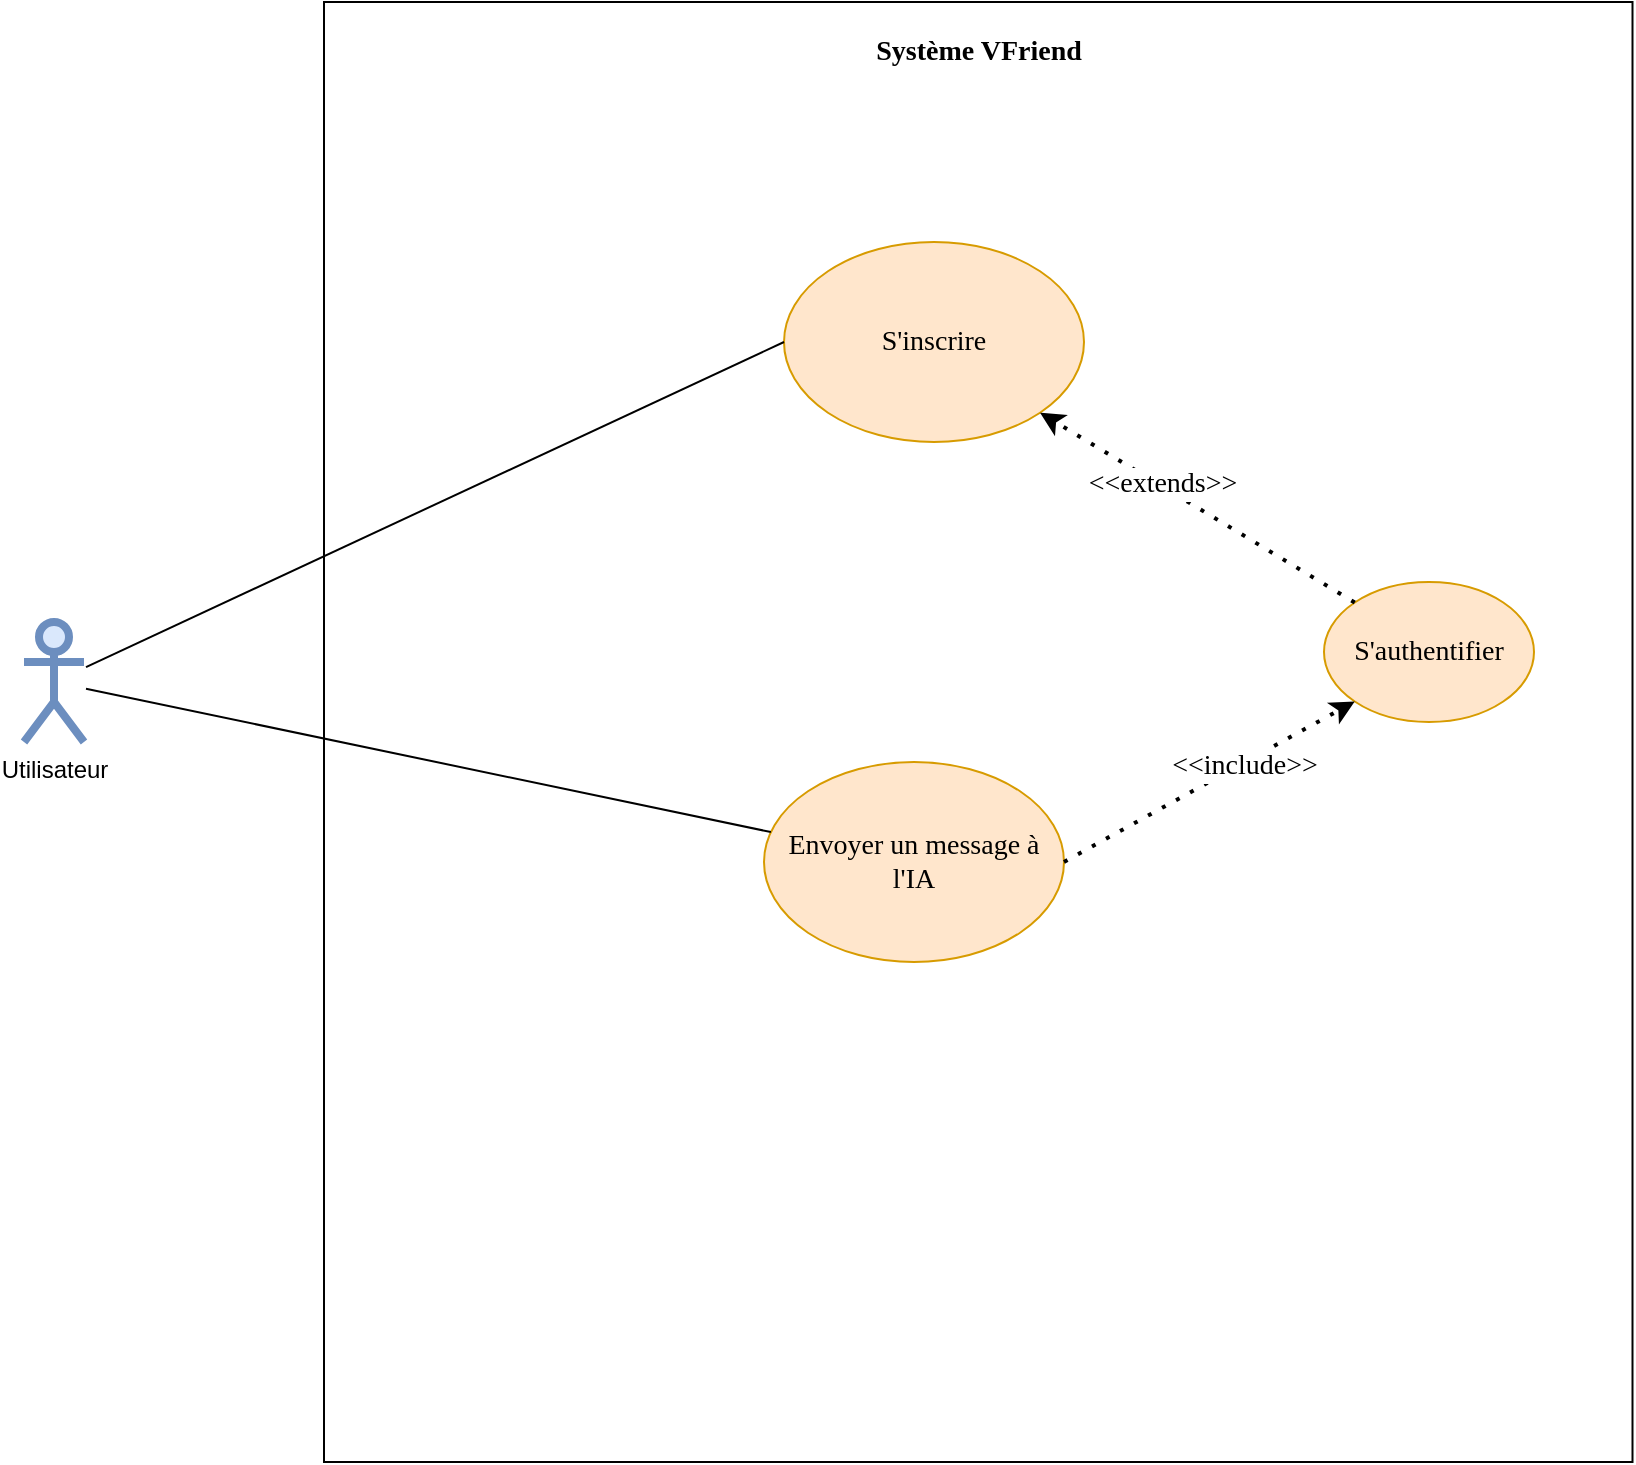 <mxfile version="21.1.2" type="device">
  <diagram id="FNLCY3RpGj9KWVfwPrPK" name="Page-1">
    <mxGraphModel dx="1884" dy="2271" grid="1" gridSize="10" guides="1" tooltips="1" connect="1" arrows="1" fold="1" page="1" pageScale="1" pageWidth="827" pageHeight="1169" math="0" shadow="0">
      <root>
        <mxCell id="0" />
        <mxCell id="1" parent="0" />
        <mxCell id="fP_Uoux2IZVvg9PXXvbs-3" value="" style="group" vertex="1" connectable="0" parent="1">
          <mxGeometry x="330" y="-10" width="804.25" height="730" as="geometry" />
        </mxCell>
        <mxCell id="ZS9SoukupmWS6_YqwprT-2" value="" style="rounded=0;whiteSpace=wrap;html=1;" parent="fP_Uoux2IZVvg9PXXvbs-3" vertex="1">
          <mxGeometry x="150" width="654.25" height="730" as="geometry" />
        </mxCell>
        <mxCell id="ZS9SoukupmWS6_YqwprT-3" value="Utilisateur" style="shape=umlActor;verticalLabelPosition=bottom;verticalAlign=top;html=1;outlineConnect=0;strokeWidth=4;perimeterSpacing=1;fillColor=#dae8fc;strokeColor=#6c8ebf;" parent="fP_Uoux2IZVvg9PXXvbs-3" vertex="1">
          <mxGeometry y="310" width="30" height="60" as="geometry" />
        </mxCell>
        <mxCell id="JwVFILGiMaek7sE9i6sE-1" value="&lt;font style=&quot;font-size: 14px;&quot; face=&quot;Verdana&quot;&gt;&lt;b&gt;Système VFriend&lt;/b&gt;&lt;/font&gt;" style="text;html=1;align=center;verticalAlign=middle;resizable=0;points=[];autosize=1;strokeColor=none;fillColor=none;" parent="fP_Uoux2IZVvg9PXXvbs-3" vertex="1">
          <mxGeometry x="397.12" y="10" width="160" height="30" as="geometry" />
        </mxCell>
        <mxCell id="JwVFILGiMaek7sE9i6sE-2" value="S&#39;inscrire" style="ellipse;whiteSpace=wrap;html=1;strokeWidth=1;fontFamily=Verdana;fontSize=14;fillColor=#ffe6cc;strokeColor=#d79b00;" parent="fP_Uoux2IZVvg9PXXvbs-3" vertex="1">
          <mxGeometry x="380" y="120" width="150" height="100" as="geometry" />
        </mxCell>
        <mxCell id="JwVFILGiMaek7sE9i6sE-6" style="edgeStyle=none;rounded=0;orthogonalLoop=1;jettySize=auto;html=1;entryX=0;entryY=0.5;entryDx=0;entryDy=0;fontFamily=Verdana;fontSize=14;endArrow=none;endFill=0;" parent="fP_Uoux2IZVvg9PXXvbs-3" source="ZS9SoukupmWS6_YqwprT-3" target="JwVFILGiMaek7sE9i6sE-2" edge="1">
          <mxGeometry relative="1" as="geometry" />
        </mxCell>
        <mxCell id="JwVFILGiMaek7sE9i6sE-3" value="Envoyer un message à l&#39;IA" style="ellipse;whiteSpace=wrap;html=1;strokeWidth=1;fontFamily=Verdana;fontSize=14;fillColor=#ffe6cc;strokeColor=#d79b00;" parent="fP_Uoux2IZVvg9PXXvbs-3" vertex="1">
          <mxGeometry x="370" y="380" width="150" height="100" as="geometry" />
        </mxCell>
        <mxCell id="JwVFILGiMaek7sE9i6sE-5" style="rounded=0;orthogonalLoop=1;jettySize=auto;html=1;fontFamily=Verdana;fontSize=14;endArrow=none;endFill=0;" parent="fP_Uoux2IZVvg9PXXvbs-3" source="ZS9SoukupmWS6_YqwprT-3" target="JwVFILGiMaek7sE9i6sE-3" edge="1">
          <mxGeometry relative="1" as="geometry" />
        </mxCell>
        <mxCell id="JwVFILGiMaek7sE9i6sE-4" value="S&#39;authentifier" style="ellipse;whiteSpace=wrap;html=1;strokeWidth=1;fontFamily=Verdana;fontSize=14;fillColor=#ffe6cc;strokeColor=#d79b00;" parent="fP_Uoux2IZVvg9PXXvbs-3" vertex="1">
          <mxGeometry x="650" y="290" width="105" height="70" as="geometry" />
        </mxCell>
        <mxCell id="JwVFILGiMaek7sE9i6sE-7" value="" style="endArrow=classic;dashed=1;html=1;dashPattern=1 3;strokeWidth=2;rounded=0;fontFamily=Verdana;fontSize=14;entryX=0;entryY=1;entryDx=0;entryDy=0;exitX=1;exitY=0.5;exitDx=0;exitDy=0;endFill=1;" parent="fP_Uoux2IZVvg9PXXvbs-3" source="JwVFILGiMaek7sE9i6sE-3" target="JwVFILGiMaek7sE9i6sE-4" edge="1">
          <mxGeometry width="50" height="50" relative="1" as="geometry">
            <mxPoint x="460" y="420" as="sourcePoint" />
            <mxPoint x="510" y="370" as="targetPoint" />
          </mxGeometry>
        </mxCell>
        <mxCell id="JwVFILGiMaek7sE9i6sE-8" value="&amp;lt;&amp;lt;include&amp;gt;&amp;gt;" style="edgeLabel;html=1;align=center;verticalAlign=middle;resizable=0;points=[];fontSize=14;fontFamily=Verdana;" parent="JwVFILGiMaek7sE9i6sE-7" vertex="1" connectable="0">
          <mxGeometry x="0.228" y="-1" relative="1" as="geometry">
            <mxPoint as="offset" />
          </mxGeometry>
        </mxCell>
        <mxCell id="fP_Uoux2IZVvg9PXXvbs-1" value="" style="endArrow=classic;dashed=1;html=1;dashPattern=1 3;strokeWidth=2;rounded=0;fontFamily=Verdana;fontSize=14;entryX=1;entryY=1;entryDx=0;entryDy=0;exitX=0;exitY=0;exitDx=0;exitDy=0;endFill=1;" edge="1" parent="fP_Uoux2IZVvg9PXXvbs-3" source="JwVFILGiMaek7sE9i6sE-4" target="JwVFILGiMaek7sE9i6sE-2">
          <mxGeometry width="50" height="50" relative="1" as="geometry">
            <mxPoint x="540" y="420" as="sourcePoint" />
            <mxPoint x="660" y="335" as="targetPoint" />
          </mxGeometry>
        </mxCell>
        <mxCell id="fP_Uoux2IZVvg9PXXvbs-2" value="&amp;lt;&amp;lt;extends&amp;gt;&amp;gt;" style="edgeLabel;html=1;align=center;verticalAlign=middle;resizable=0;points=[];fontSize=14;fontFamily=Verdana;" vertex="1" connectable="0" parent="fP_Uoux2IZVvg9PXXvbs-1">
          <mxGeometry x="0.228" y="-1" relative="1" as="geometry">
            <mxPoint as="offset" />
          </mxGeometry>
        </mxCell>
      </root>
    </mxGraphModel>
  </diagram>
</mxfile>
